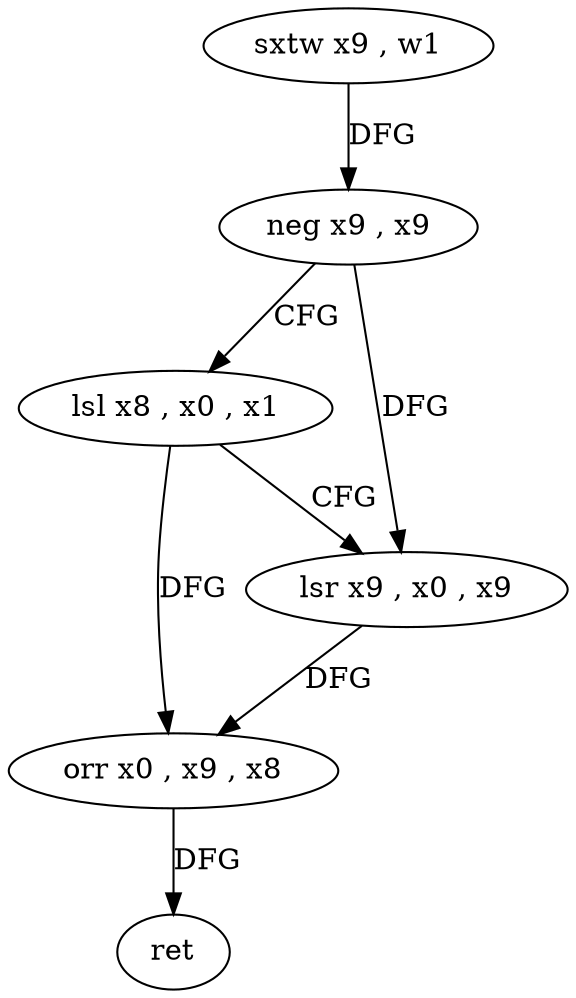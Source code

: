 digraph "func" {
"4234312" [label = "sxtw x9 , w1" ]
"4234316" [label = "neg x9 , x9" ]
"4234320" [label = "lsl x8 , x0 , x1" ]
"4234324" [label = "lsr x9 , x0 , x9" ]
"4234328" [label = "orr x0 , x9 , x8" ]
"4234332" [label = "ret" ]
"4234312" -> "4234316" [ label = "DFG" ]
"4234316" -> "4234320" [ label = "CFG" ]
"4234316" -> "4234324" [ label = "DFG" ]
"4234320" -> "4234324" [ label = "CFG" ]
"4234320" -> "4234328" [ label = "DFG" ]
"4234324" -> "4234328" [ label = "DFG" ]
"4234328" -> "4234332" [ label = "DFG" ]
}
